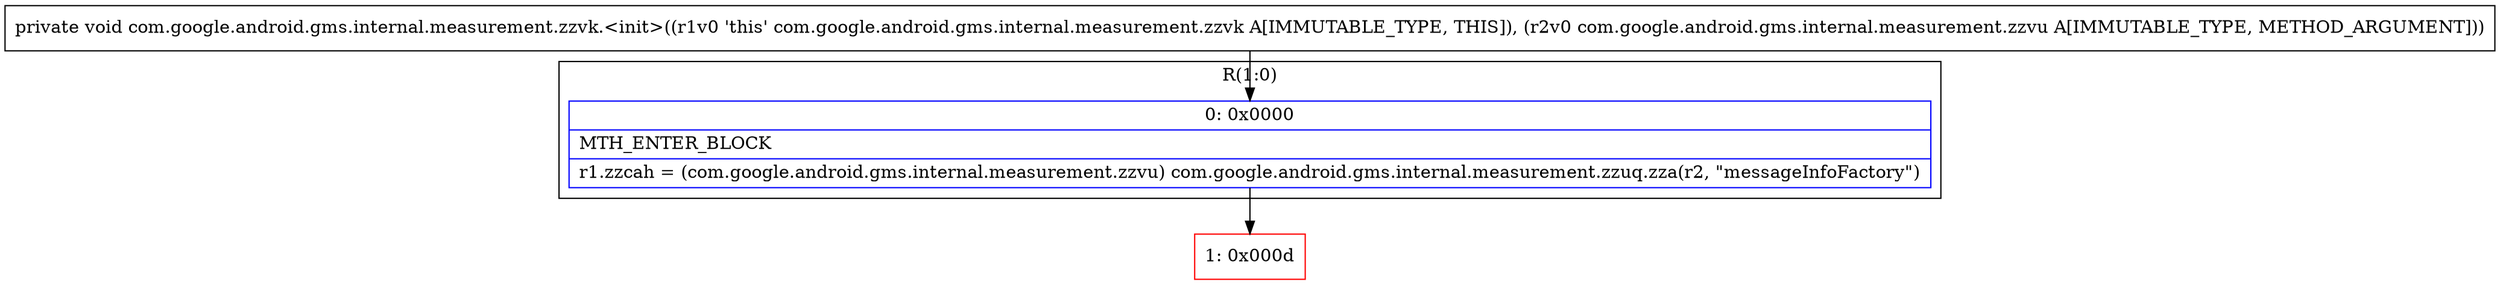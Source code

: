 digraph "CFG forcom.google.android.gms.internal.measurement.zzvk.\<init\>(Lcom\/google\/android\/gms\/internal\/measurement\/zzvu;)V" {
subgraph cluster_Region_1340995187 {
label = "R(1:0)";
node [shape=record,color=blue];
Node_0 [shape=record,label="{0\:\ 0x0000|MTH_ENTER_BLOCK\l|r1.zzcah = (com.google.android.gms.internal.measurement.zzvu) com.google.android.gms.internal.measurement.zzuq.zza(r2, \"messageInfoFactory\")\l}"];
}
Node_1 [shape=record,color=red,label="{1\:\ 0x000d}"];
MethodNode[shape=record,label="{private void com.google.android.gms.internal.measurement.zzvk.\<init\>((r1v0 'this' com.google.android.gms.internal.measurement.zzvk A[IMMUTABLE_TYPE, THIS]), (r2v0 com.google.android.gms.internal.measurement.zzvu A[IMMUTABLE_TYPE, METHOD_ARGUMENT])) }"];
MethodNode -> Node_0;
Node_0 -> Node_1;
}

